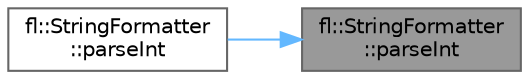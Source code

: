 digraph "fl::StringFormatter::parseInt"
{
 // INTERACTIVE_SVG=YES
 // LATEX_PDF_SIZE
  bgcolor="transparent";
  edge [fontname=Helvetica,fontsize=10,labelfontname=Helvetica,labelfontsize=10];
  node [fontname=Helvetica,fontsize=10,shape=box,height=0.2,width=0.4];
  rankdir="RL";
  Node1 [id="Node000001",label="fl::StringFormatter\l::parseInt",height=0.2,width=0.4,color="gray40", fillcolor="grey60", style="filled", fontcolor="black",tooltip=" "];
  Node1 -> Node2 [id="edge1_Node000001_Node000002",dir="back",color="steelblue1",style="solid",tooltip=" "];
  Node2 [id="Node000002",label="fl::StringFormatter\l::parseInt",height=0.2,width=0.4,color="grey40", fillcolor="white", style="filled",URL="$d4/d8d/classfl_1_1_string_formatter_a2d611d7c667ca5eaaa5315ba2597c170.html#a2d611d7c667ca5eaaa5315ba2597c170",tooltip=" "];
}
